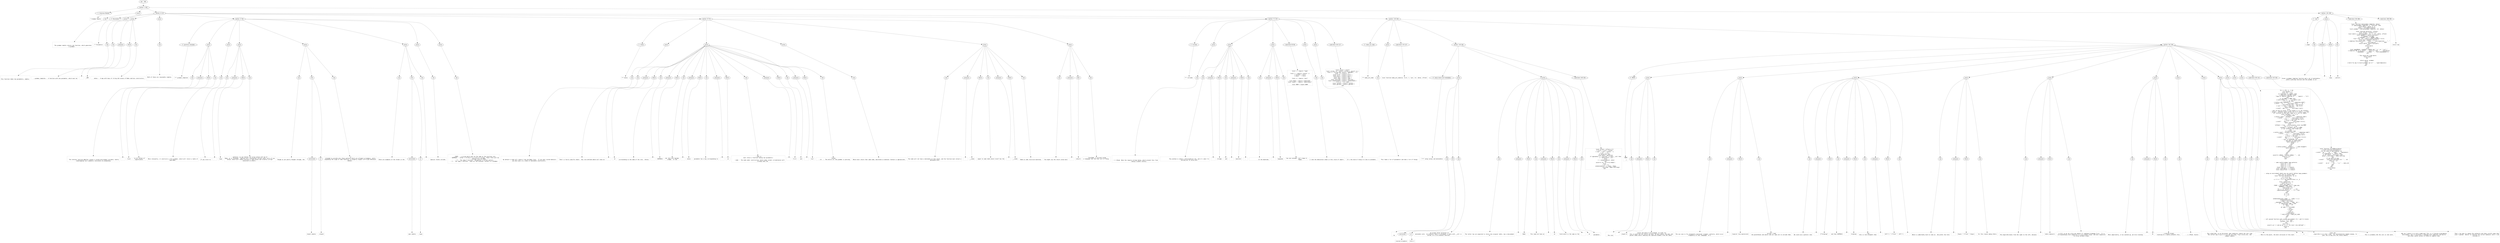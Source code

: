 digraph lpegNode {

node [fontname=Helvetica]
edge [style=dashed]

doc_0 [label="doc - 390"]


doc_0 -> { section_1}
{rank=same; section_1}

section_1 [label="section: 1-344"]


// END RANK doc_0

section_1 -> { header_2 prose_3 section_4 section_5}
{rank=same; header_2 prose_3 section_4 section_5}

header_2 [label="1 : Grammar Module"]

prose_3 [label="prose"]

section_4 [label="section: 6-119"]

section_5 [label="section: 345-390"]


// END RANK section_1

header_2 -> leaf_6
leaf_6  [color=Gray,shape=rectangle,fontname=Inconsolata,label="* Grammar Module"]
// END RANK header_2

prose_3 -> { raw_7}
{rank=same; raw_7}

raw_7 [label="raw"]


// END RANK prose_3

raw_7 -> leaf_8
leaf_8  [color=Gray,shape=rectangle,fontname=Inconsolata,label="

  The grammar module returns one function, which generates
a grammar. 
"]
// END RANK raw_7

section_4 -> { header_9 prose_10 prose_11 prose_12 section_13 section_14 section_15 section_16}
{rank=same; header_9 prose_10 prose_11 prose_12 section_13 section_14 section_15 section_16}

header_9 [label="2 : Parameters"]

prose_10 [label="prose"]

prose_11 [label="prose"]

prose_12 [label="prose"]

section_13 [label="section: 17-46"]

section_14 [label="section: 47-70"]

section_15 [label="section: 71-119"]

section_16 [label="section: 120-160"]


// END RANK section_4

header_9 -> leaf_17
leaf_17  [color=Gray,shape=rectangle,fontname=Inconsolata,label="** Parameters"]
// END RANK header_9

prose_10 -> { raw_18}
{rank=same; raw_18}

raw_18 [label="raw"]


// END RANK prose_10

raw_18 -> leaf_19
leaf_19  [color=Gray,shape=rectangle,fontname=Inconsolata,label="

This function takes two parameters, namely:
"]
// END RANK raw_18

prose_11 -> { raw_20 prespace_21 literal_22 raw_23}
{rank=same; raw_20 prespace_21 literal_22 raw_23}

raw_20 [label="raw"]

prespace_21 [label="prespace"]

literal_22 [label="literal"]

raw_23 [label="raw"]


// END RANK prose_11

raw_20 -> leaf_24
leaf_24  [color=Gray,shape=rectangle,fontname=Inconsolata,label="
  - grammar_template :  A function with one parameter, which must be"]
// END RANK raw_20

prespace_21 -> leaf_25
leaf_25  [color=Gray,shape=rectangle,fontname=Inconsolata,label=" "]
// END RANK prespace_21

literal_22 -> leaf_26
leaf_26  [color=Gray,shape=rectangle,fontname=Inconsolata,label="_ENV"]
// END RANK literal_22

raw_23 -> leaf_27
leaf_27  [color=Gray,shape=rectangle,fontname=Inconsolata,label=".
  - metas :  A map with keys of string and values of Node subclass constructors.
"]
// END RANK raw_23

prose_12 -> { raw_28}
{rank=same; raw_28}

raw_28 [label="raw"]


// END RANK prose_12

raw_28 -> leaf_29
leaf_29  [color=Gray,shape=rectangle,fontname=Inconsolata,label="
Both of these are reasonably complex.


"]
// END RANK raw_28

section_13 -> { header_30 prose_31 prose_32 prose_33 prose_34 prose_35 prose_36 prose_37}
{rank=same; header_30 prose_31 prose_32 prose_33 prose_34 prose_35 prose_36 prose_37}

header_30 [label="3 : grammar_template"]

prose_31 [label="prose"]

prose_32 [label="prose"]

prose_33 [label="prose"]

prose_34 [label="prose"]

prose_35 [label="prose"]

prose_36 [label="prose"]

prose_37 [label="prose"]


// END RANK section_13

header_30 -> leaf_38
leaf_38  [color=Gray,shape=rectangle,fontname=Inconsolata,label="*** grammar_template"]
// END RANK header_30

prose_31 -> { raw_39 prespace_40 literal_41 raw_42}
{rank=same; raw_39 prespace_40 literal_41 raw_42}

raw_39 [label="raw"]

prespace_40 [label="prespace"]

literal_41 [label="literal"]

raw_42 [label="raw"]


// END RANK prose_31

raw_39 -> leaf_43
leaf_43  [color=Gray,shape=rectangle,fontname=Inconsolata,label="

  The internal function @define creates a custom environment variable, neatly
sidestepping lua's pedantic insistance on prepending"]
// END RANK raw_39

prespace_40 -> leaf_44
leaf_44  [color=Gray,shape=rectangle,fontname=Inconsolata,label=" "]
// END RANK prespace_40

literal_41 -> leaf_45
leaf_45  [color=Gray,shape=rectangle,fontname=Inconsolata,label="local"]
// END RANK literal_41

raw_42 -> leaf_46
leaf_46  [color=Gray,shape=rectangle,fontname=Inconsolata,label=" to all values of 
significance. 
"]
// END RANK raw_42

prose_32 -> { raw_47}
{rank=same; raw_47}

raw_47 [label="raw"]


// END RANK prose_32

raw_47 -> leaf_48
leaf_48  [color=Gray,shape=rectangle,fontname=Inconsolata,label="
More relevantly, it constructs a full grammar, which will return a table of
type Node. 
"]
// END RANK raw_47

prose_33 -> { raw_49 prespace_50 literal_51 raw_52}
{rank=same; raw_49 prespace_50 literal_51 raw_52}

raw_49 [label="raw"]

prespace_50 [label="prespace"]

literal_51 [label="literal"]

raw_52 [label="raw"]


// END RANK prose_33

raw_49 -> leaf_53
leaf_53  [color=Gray,shape=rectangle,fontname=Inconsolata,label="
If you stick to"]
// END RANK raw_49

prespace_50 -> leaf_54
leaf_54  [color=Gray,shape=rectangle,fontname=Inconsolata,label=" "]
// END RANK prespace_50

literal_51 -> leaf_55
leaf_55  [color=Gray,shape=rectangle,fontname=Inconsolata,label="lpeg"]
// END RANK literal_51

raw_52 -> leaf_56
leaf_56  [color=Gray,shape=rectangle,fontname=Inconsolata,label=" patterns, as you should, all array values will be of
Node, as is intended.  Captures will interpolate various other sorts of Lua
values, which will induce halting in some places and silently corrupt
execution in others. 
"]
// END RANK raw_52

prose_34 -> { raw_57 link_58 raw_59}
{rank=same; raw_57 link_58 raw_59}

raw_57 [label="raw"]

link_58 [label="link"]

raw_59 [label="raw"]


// END RANK prose_34

raw_57 -> leaf_60
leaf_60  [color=Gray,shape=rectangle,fontname=Inconsolata,label="
Though as yet poorly thought through, the "]
// END RANK raw_57

link_58 -> { anchortext_61 url_62}
{rank=same; anchortext_61 url_62}

anchortext_61 [label="anchortext"]

url_62 [label="url"]


// END RANK link_58

anchortext_61 -> leaf_63
leaf_63  [color=Gray,shape=rectangle,fontname=Inconsolata,label="elpatt module"]
// END RANK anchortext_61

url_62 -> leaf_64
leaf_64  [color=Gray,shape=rectangle,fontname=Inconsolata,label="./elpatt"]
// END RANK url_62

raw_59 -> leaf_65
leaf_65  [color=Gray,shape=rectangle,fontname=Inconsolata,label=" is
intended to provide only those patterns which are allowed in Grammars, while
expanding the scope of some favorites to properly respect utf-8 and otherwise
behave. 
"]
// END RANK raw_59

prose_35 -> { raw_66 link_67 raw_68}
{rank=same; raw_66 link_67 raw_68}

raw_66 [label="raw"]

link_67 [label="link"]

raw_68 [label="raw"]


// END RANK prose_35

raw_66 -> leaf_69
leaf_69  [color=Gray,shape=rectangle,fontname=Inconsolata,label="
There are examples of the format in the "]
// END RANK raw_66

link_67 -> { anchortext_70 url_71}
{rank=same; anchortext_70 url_71}

anchortext_70 [label="anchortext"]

url_71 [label="url"]


// END RANK link_67

anchortext_70 -> leaf_72
leaf_72  [color=Gray,shape=rectangle,fontname=Inconsolata,label="spec module"]
// END RANK anchortext_70

url_71 -> leaf_73
leaf_73  [color=Gray,shape=rectangle,fontname=Inconsolata,label="./spec"]
// END RANK url_71

raw_68 -> leaf_74
leaf_74  [color=Gray,shape=rectangle,fontname=Inconsolata,label=".
"]
// END RANK raw_68

prose_36 -> { raw_75}
{rank=same; raw_75}

raw_75 [label="raw"]


// END RANK prose_36

raw_75 -> leaf_76
leaf_76  [color=Gray,shape=rectangle,fontname=Inconsolata,label="
Special fields include:
"]
// END RANK raw_75

prose_37 -> { raw_77}
{rank=same; raw_77}

raw_77 [label="raw"]


// END RANK prose_37

raw_77 -> leaf_78
leaf_78  [color=Gray,shape=rectangle,fontname=Inconsolata,label="
  -  START :  a string which must be the same as the starting rule.
  -  SUPPRESS :  either a string or an array of strings. These rules will be
                 removed from the Node. 
  -  P :  The lpeg P function.  Recognizes a certain pattern.
  -  V :  The lpeg V function.  Used for non-terminal rvalues in a grammar. 

"]
// END RANK raw_77

section_14 -> { header_79 prose_80 prose_81 prose_82 prose_83 prose_84}
{rank=same; header_79 prose_80 prose_81 prose_82 prose_83 prose_84}

header_79 [label="3 : metas"]

prose_80 [label="prose"]

prose_81 [label="prose"]

prose_82 [label="prose"]

prose_83 [label="prose"]

prose_84 [label="prose"]


// END RANK section_14

header_79 -> leaf_85
leaf_85  [color=Gray,shape=rectangle,fontname=Inconsolata,label="*** metas"]
// END RANK header_79

prose_80 -> { raw_86}
{rank=same; raw_86}

raw_86 [label="raw"]


// END RANK prose_80

raw_86 -> leaf_87
leaf_87  [color=Gray,shape=rectangle,fontname=Inconsolata,label="

  By default a node will inherit from the Node class.  If you want custom behavior,
you must pass in a table of metatable constructors.
"]
// END RANK raw_86

prose_81 -> { raw_88 prespace_89 literal_90 raw_91 prespace_92 literal_93 raw_94 prespace_95 literal_96 raw_97 prespace_98 literal_99 raw_100 prespace_101 literal_102 raw_103 prespace_104 literal_105 raw_106}
{rank=same; raw_88 prespace_89 literal_90 raw_91 prespace_92 literal_93 raw_94 prespace_95 literal_96 raw_97 prespace_98 literal_99 raw_100 prespace_101 literal_102 raw_103 prespace_104 literal_105 raw_106}

raw_88 [label="raw"]

prespace_89 [label="prespace"]

literal_90 [label="literal"]

raw_91 [label="raw"]

prespace_92 [label="prespace"]

literal_93 [label="literal"]

raw_94 [label="raw"]

prespace_95 [label="prespace"]

literal_96 [label="literal"]

raw_97 [label="raw"]

prespace_98 [label="prespace"]

literal_99 [label="literal"]

raw_100 [label="raw"]

prespace_101 [label="prespace"]

literal_102 [label="literal"]

raw_103 [label="raw"]

prespace_104 [label="prespace"]

literal_105 [label="literal"]

raw_106 [label="raw"]


// END RANK prose_81

raw_88 -> leaf_107
leaf_107  [color=Gray,shape=rectangle,fontname=Inconsolata,label="
That's a fairly specific beast.  Any rule defined above will have an"]
// END RANK raw_88

prespace_89 -> leaf_108
leaf_108  [color=Gray,shape=rectangle,fontname=Inconsolata,label=" "]
// END RANK prespace_89

literal_90 -> leaf_109
leaf_109  [color=Gray,shape=rectangle,fontname=Inconsolata,label="id"]
// END RANK literal_90

raw_91 -> leaf_110
leaf_110  [color=Gray,shape=rectangle,fontname=Inconsolata,label="
corresonding to the name of the rule.  Unless"]
// END RANK raw_91

prespace_92 -> leaf_111
leaf_111  [color=Gray,shape=rectangle,fontname=Inconsolata,label=" "]
// END RANK prespace_92

literal_93 -> leaf_112
leaf_112  [color=Gray,shape=rectangle,fontname=Inconsolata,label="SUPPRESS"]
// END RANK literal_93

raw_94 -> leaf_113
leaf_113  [color=Gray,shape=rectangle,fontname=Inconsolata,label="ed, this will become
a Node.  If the"]
// END RANK raw_94

prespace_95 -> leaf_114
leaf_114  [color=Gray,shape=rectangle,fontname=Inconsolata,label=" "]
// END RANK prespace_95

literal_96 -> leaf_115
leaf_115  [color=Gray,shape=rectangle,fontname=Inconsolata,label="metas"]
// END RANK literal_96

raw_97 -> leaf_116
leaf_116  [color=Gray,shape=rectangle,fontname=Inconsolata,label=" parameter has a key corresponding to"]
// END RANK raw_97

prespace_98 -> leaf_117
leaf_117  [color=Gray,shape=rectangle,fontname=Inconsolata,label=" "]
// END RANK prespace_98

literal_99 -> leaf_118
leaf_118  [color=Gray,shape=rectangle,fontname=Inconsolata,label="id"]
// END RANK literal_99

raw_100 -> leaf_119
leaf_119  [color=Gray,shape=rectangle,fontname=Inconsolata,label=", then it
must return a function taking two parameters:
   
   - node :  The node under construction, which under normal circumstances will
             already have the"]
// END RANK raw_100

prespace_101 -> leaf_120
leaf_120  [color=Gray,shape=rectangle,fontname=Inconsolata,label=" "]
// END RANK prespace_101

literal_102 -> leaf_121
leaf_121  [color=Gray,shape=rectangle,fontname=Inconsolata,label="first"]
// END RANK literal_102

raw_103 -> leaf_122
leaf_122  [color=Gray,shape=rectangle,fontname=Inconsolata,label=" and"]
// END RANK raw_103

prespace_104 -> leaf_123
leaf_123  [color=Gray,shape=rectangle,fontname=Inconsolata,label=" "]
// END RANK prespace_104

literal_105 -> leaf_124
leaf_124  [color=Gray,shape=rectangle,fontname=Inconsolata,label="last"]
// END RANK literal_105

raw_106 -> leaf_125
leaf_125  [color=Gray,shape=rectangle,fontname=Inconsolata,label=" fields.
   - str  :  The entire str the grammar is parsing.
"]
// END RANK raw_106

prose_82 -> { raw_126}
{rank=same; raw_126}

raw_126 [label="raw"]


// END RANK prose_82

raw_126 -> leaf_127
leaf_127  [color=Gray,shape=rectangle,fontname=Inconsolata,label="
Which must return that same node, decorated in whatever fashion is appropriate.
"]
// END RANK raw_126

prose_83 -> { raw_128 prespace_129 literal_130 raw_131 prespace_132 literal_133 raw_134}
{rank=same; raw_128 prespace_129 literal_130 raw_131 prespace_132 literal_133 raw_134}

raw_128 [label="raw"]

prespace_129 [label="prespace"]

literal_130 [label="literal"]

raw_131 [label="raw"]

prespace_132 [label="prespace"]

literal_133 [label="literal"]

raw_134 [label="raw"]


// END RANK prose_83

raw_128 -> leaf_135
leaf_135  [color=Gray,shape=rectangle,fontname=Inconsolata,label="
The node will not have a metatable at this point, and the function must attach a
metatable with"]
// END RANK raw_128

prespace_129 -> leaf_136
leaf_136  [color=Gray,shape=rectangle,fontname=Inconsolata,label=" "]
// END RANK prespace_129

literal_130 -> leaf_137
leaf_137  [color=Gray,shape=rectangle,fontname=Inconsolata,label="__index"]
// END RANK literal_130

raw_131 -> leaf_138
leaf_138  [color=Gray,shape=rectangle,fontname=Inconsolata,label=" equal to some table which itself has the"]
// END RANK raw_131

prespace_132 -> leaf_139
leaf_139  [color=Gray,shape=rectangle,fontname=Inconsolata,label=" "]
// END RANK prespace_132

literal_133 -> leaf_140
leaf_140  [color=Gray,shape=rectangle,fontname=Inconsolata,label="__index"]
// END RANK literal_133

raw_134 -> leaf_141
leaf_141  [color=Gray,shape=rectangle,fontname=Inconsolata,label="
Node as some recursive backstop.
"]
// END RANK raw_134

prose_84 -> { raw_142 prespace_143 italic_144 raw_145}
{rank=same; raw_142 prespace_143 italic_144 raw_145}

raw_142 [label="raw"]

prespace_143 [label="prespace"]

italic_144 [label="italic"]

raw_145 [label="raw"]


// END RANK prose_84

raw_142 -> leaf_146
leaf_146  [color=Gray,shape=rectangle,fontname=Inconsolata,label="
You might say the return value must"]
// END RANK raw_142

prespace_143 -> leaf_147
leaf_147  [color=Gray,shape=rectangle,fontname=Inconsolata,label=" "]
// END RANK prespace_143

italic_144 -> leaf_148
leaf_148  [color=Gray,shape=rectangle,fontname=Inconsolata,label="inherit"]
// END RANK italic_144

raw_145 -> leaf_149
leaf_149  [color=Gray,shape=rectangle,fontname=Inconsolata,label=" from Node, if we were using
a language that did that sort of thing. 

"]
// END RANK raw_145

section_15 -> { header_150 prose_151 prose_152 prose_153 codeblock_154 prose_155 prose_156 codeblock_157}
{rank=same; header_150 prose_151 prose_152 prose_153 codeblock_154 prose_155 prose_156 codeblock_157}

header_150 [label="3 : includes"]

prose_151 [label="prose"]

prose_152 [label="prose"]

prose_153 [label="prose"]

codeblock_154 [label="code block 83-96"]

prose_155 [label="prose"]

prose_156 [label="prose"]

codeblock_157 [label="code block 102-117"]


// END RANK section_15

header_150 -> leaf_158
leaf_158  [color=Gray,shape=rectangle,fontname=Inconsolata,label="*** includes"]
// END RANK header_150

prose_151 -> { raw_159}
{rank=same; raw_159}

raw_159 [label="raw"]


// END RANK prose_151

raw_159 -> leaf_160
leaf_160  [color=Gray,shape=rectangle,fontname=Inconsolata,label="


- [ ] #todo  Note the require strings below, which prevent this from
             being a usable library. 
"]
// END RANK raw_159

prose_152 -> { raw_161 prespace_162 literal_163 raw_164 prespace_165 literal_166 raw_167}
{rank=same; raw_161 prespace_162 literal_163 raw_164 prespace_165 literal_166 raw_167}

raw_161 [label="raw"]

prespace_162 [label="prespace"]

literal_163 [label="literal"]

raw_164 [label="raw"]

prespace_165 [label="prespace"]

literal_166 [label="literal"]

raw_167 [label="raw"]


// END RANK prose_152

raw_161 -> leaf_168
leaf_168  [color=Gray,shape=rectangle,fontname=Inconsolata,label="
             The problem is almost a philosophical one, and it's what I'm
             setting out to solve with"]
// END RANK raw_161

prespace_162 -> leaf_169
leaf_169  [color=Gray,shape=rectangle,fontname=Inconsolata,label=" "]
// END RANK prespace_162

literal_163 -> leaf_170
leaf_170  [color=Gray,shape=rectangle,fontname=Inconsolata,label="bridge"]
// END RANK literal_163

raw_164 -> leaf_171
leaf_171  [color=Gray,shape=rectangle,fontname=Inconsolata,label=" and"]
// END RANK raw_164

prespace_165 -> leaf_172
leaf_172  [color=Gray,shape=rectangle,fontname=Inconsolata,label=" "]
// END RANK prespace_165

literal_166 -> leaf_173
leaf_173  [color=Gray,shape=rectangle,fontname=Inconsolata,label="manifest"]
// END RANK literal_166

raw_167 -> leaf_174
leaf_174  [color=Gray,shape=rectangle,fontname=Inconsolata,label=". 
"]
// END RANK raw_167

prose_153 -> { raw_175 prespace_176 literal_177 raw_178}
{rank=same; raw_175 prespace_176 literal_177 raw_178}

raw_175 [label="raw"]

prespace_176 [label="prespace"]

literal_177 [label="literal"]

raw_178 [label="raw"]


// END RANK prose_153

raw_175 -> leaf_179
leaf_179  [color=Gray,shape=rectangle,fontname=Inconsolata,label="
             In the meantime,"]
// END RANK raw_175

prespace_176 -> leaf_180
leaf_180  [color=Gray,shape=rectangle,fontname=Inconsolata,label=" "]
// END RANK prespace_176

literal_177 -> leaf_181
leaf_181  [color=Gray,shape=rectangle,fontname=Inconsolata,label="lpegnode"]
// END RANK literal_177

raw_178 -> leaf_182
leaf_182  [color=Gray,shape=rectangle,fontname=Inconsolata,label=" has one consumer. Let's keep it
             happy. 
"]
// END RANK raw_178

codeblock_154 -> leaf_183
leaf_183  [color=Gray,shape=rectangle,fontname=Inconsolata,label="local L = require \"lpeg\"

local s = require \"status\" ()
s.verbose = false
s.angry   = false

local a = require \"ansi\"

local Node = require \"node/node\"
local elpatt = require \"node/elpatt\"

local DROP = elpatt.DROP"]
// END RANK codeblock_154

prose_155 -> { raw_184}
{rank=same; raw_184}

raw_184 [label="raw"]


// END RANK prose_155

raw_184 -> leaf_185
leaf_185  [color=Gray,shape=rectangle,fontname=Inconsolata,label="
I like the dedication shown in this style of import.
"]
// END RANK raw_184

prose_156 -> { raw_186}
{rank=same; raw_186}

raw_186 [label="raw"]


// END RANK prose_156

raw_186 -> leaf_187
leaf_187  [color=Gray,shape=rectangle,fontname=Inconsolata,label="
It's the kind of thing I'd like to automate. 
"]
// END RANK raw_186

codeblock_157 -> leaf_188
leaf_188  [color=Gray,shape=rectangle,fontname=Inconsolata,label="local assert = assert
local string, io = assert( string ), assert( io )
local V = string.sub( assert( _VERSION ), -4 )
local _G = assert( _G )
local error = assert( error )
local pairs = assert( pairs )
local next = assert( next )
local type = assert( type )
local tostring = assert( tostring )
local setmetatable = assert( setmetatable )
if V == \" 5.1\" then
   local setfenv = assert( setfenv )
   local getfenv = assert( getfenv )
end"]
// END RANK codeblock_157

section_16 -> { header_189 prose_190 codeblock_191 section_192 section_193}
{rank=same; header_189 prose_190 codeblock_191 section_192 section_193}

header_189 [label="3 : make_ast_node"]

prose_190 [label="prose"]

codeblock_191 [label="code block 125-127"]

section_192 [label="section: 130-160"]

section_193 [label="section: 161-344"]


// END RANK section_16

header_189 -> leaf_194
leaf_194  [color=Gray,shape=rectangle,fontname=Inconsolata,label="*** make_ast_node"]
// END RANK header_189

prose_190 -> { raw_195}
{rank=same; raw_195}

raw_195 [label="raw"]


// END RANK prose_190

raw_195 -> leaf_196
leaf_196  [color=Gray,shape=rectangle,fontname=Inconsolata,label="

  This takes a lot of parameters and does a lot of things. 

"]
// END RANK raw_195

codeblock_191 -> leaf_197
leaf_197  [color=Gray,shape=rectangle,fontname=Inconsolata,label="local function make_ast_node(id, first, t, last, str, metas, offset)"]
// END RANK codeblock_191

section_192 -> { header_198 prose_199 prose_200 codeblock_201}
{rank=same; header_198 prose_199 prose_200 codeblock_201}

header_198 [label="4 : setup values and metatables"]

prose_199 [label="prose"]

prose_200 [label="prose"]

codeblock_201 [label="code block 140-158"]


// END RANK section_192

header_198 -> leaf_202
leaf_202  [color=Gray,shape=rectangle,fontname=Inconsolata,label="**** setup values and metatables"]
// END RANK header_198

prose_199 -> { raw_203 link_204 raw_205}
{rank=same; raw_203 link_204 raw_205}

raw_203 [label="raw"]

link_204 [label="link"]

raw_205 [label="raw"]


// END RANK prose_199

raw_203 -> leaf_206
leaf_206  [color=Gray,shape=rectangle,fontname=Inconsolata,label="

  As "]
// END RANK raw_203

link_204 -> { anchortext_207 url_208}
{rank=same; anchortext_207 url_208}

anchortext_207 [label="anchortext"]

url_208 [label="url"]


// END RANK link_204

anchortext_207 -> leaf_209
leaf_209  [color=Gray,shape=rectangle,fontname=Inconsolata,label="covered elsewhere"]
// END RANK anchortext_207

url_208 -> leaf_210
leaf_210  [color=Gray,shape=rectangle,fontname=Inconsolata,label="httk://"]
// END RANK url_208

raw_205 -> leaf_211
leaf_211  [color=Gray,shape=rectangle,fontname=Inconsolata,label=", we accept three varieties of
metatable verb.  An ordinary table is assigned; a table with __call is 
called, as is an ordinary function.
"]
// END RANK raw_205

prose_200 -> { raw_212 prespace_213 literal_214 raw_215 prespace_216 literal_217 raw_218 prespace_219 literal_220 raw_221}
{rank=same; raw_212 prespace_213 literal_214 raw_215 prespace_216 literal_217 raw_218 prespace_219 literal_220 raw_221}

raw_212 [label="raw"]

prespace_213 [label="prespace"]

literal_214 [label="literal"]

raw_215 [label="raw"]

prespace_216 [label="prespace"]

literal_217 [label="literal"]

raw_218 [label="raw"]

prespace_219 [label="prespace"]

literal_220 [label="literal"]

raw_221 [label="raw"]


// END RANK prose_200

raw_212 -> leaf_222
leaf_222  [color=Gray,shape=rectangle,fontname=Inconsolata,label="
The latter two are expected to return the original table, now a descendent
of"]
// END RANK raw_212

prespace_213 -> leaf_223
leaf_223  [color=Gray,shape=rectangle,fontname=Inconsolata,label=" "]
// END RANK prespace_213

literal_214 -> leaf_224
leaf_224  [color=Gray,shape=rectangle,fontname=Inconsolata,label="Node"]
// END RANK literal_214

raw_215 -> leaf_225
leaf_225  [color=Gray,shape=rectangle,fontname=Inconsolata,label=".  This need not have an"]
// END RANK raw_215

prespace_216 -> leaf_226
leaf_226  [color=Gray,shape=rectangle,fontname=Inconsolata,label=" "]
// END RANK prespace_216

literal_217 -> leaf_227
leaf_227  [color=Gray,shape=rectangle,fontname=Inconsolata,label="id"]
// END RANK literal_217

raw_218 -> leaf_228
leaf_228  [color=Gray,shape=rectangle,fontname=Inconsolata,label=" field which is the same as the"]
// END RANK raw_218

prespace_219 -> leaf_229
leaf_229  [color=Gray,shape=rectangle,fontname=Inconsolata,label=" "]
// END RANK prespace_219

literal_220 -> leaf_230
leaf_230  [color=Gray,shape=rectangle,fontname=Inconsolata,label="id"]
// END RANK literal_220

raw_221 -> leaf_231
leaf_231  [color=Gray,shape=rectangle,fontname=Inconsolata,label="
parameter.
"]
// END RANK raw_221

codeblock_201 -> leaf_232
leaf_232  [color=Gray,shape=rectangle,fontname=Inconsolata,label="   local offset = offset or 0
   t.first = first + offset
   t.last  = last + offset - 1
   t.str   = str
   if metas[id] then
      local meta = metas[id]
      if type(meta) == \"function\" or meta.__call then
        t = metas[id](t, str)
      else
        t = setmetatable(t, meta)
      end
      assert(t.id, \"no id on Node\")
   else
      t.id = id
       setmetatable(t, {__index = Node,
                     __tostring = Node.toString})
   end"]
// END RANK codeblock_201

section_193 -> { header_233 prose_234 prose_235 prose_236 prose_237 prose_238 prose_239 prose_240 prose_241 prose_242 prose_243 prose_244 prose_245 codeblock_246 codeblock_247}
{rank=same; header_233 prose_234 prose_235 prose_236 prose_237 prose_238 prose_239 prose_240 prose_241 prose_242 prose_243 prose_244 prose_245 codeblock_246 codeblock_247}

header_233 [label="4 : DROP"]

prose_234 [label="prose"]

prose_235 [label="prose"]

prose_236 [label="prose"]

prose_237 [label="prose"]

prose_238 [label="prose"]

prose_239 [label="prose"]

prose_240 [label="prose"]

prose_241 [label="prose"]

prose_242 [label="prose"]

prose_243 [label="prose"]

prose_244 [label="prose"]

prose_245 [label="prose"]

codeblock_246 [label="code block 205-321"]

codeblock_247 [label="code block 323-342"]


// END RANK section_193

header_233 -> leaf_248
leaf_248  [color=Gray,shape=rectangle,fontname=Inconsolata,label=" DROP

  T"]
// END RANK header_233

prose_234 -> { raw_249 prespace_250 literal_251 raw_252}
{rank=same; raw_249 prespace_250 literal_251 raw_252}

raw_249 [label="raw"]

prespace_250 [label="prespace"]

literal_251 [label="literal"]

raw_252 [label="raw"]


// END RANK prose_234

raw_249 -> leaf_253
leaf_253  [color=Gray,shape=rectangle,fontname=Inconsolata,label="

  The rule"]
// END RANK raw_249

prespace_250 -> leaf_254
leaf_254  [color=Gray,shape=rectangle,fontname=Inconsolata,label=" "]
// END RANK prespace_250

literal_251 -> leaf_255
leaf_255  [color=Gray,shape=rectangle,fontname=Inconsolata,label="elpatt.D"]
// END RANK literal_251

raw_252 -> leaf_256
leaf_256  [color=Gray,shape=rectangle,fontname=Inconsolata,label=" causes the match to be dropped. In order for
this to give use the results we want, we must adjust the peer and
parent nodes while removing the captured element from the table. 
"]
// END RANK raw_252

prose_235 -> { raw_257 prespace_258 literal_259 raw_260}
{rank=same; raw_257 prespace_258 literal_259 raw_260}

raw_257 [label="raw"]

prespace_258 [label="prespace"]

literal_259 [label="literal"]

raw_260 [label="raw"]


// END RANK prose_235

raw_257 -> leaf_261
leaf_261  [color=Gray,shape=rectangle,fontname=Inconsolata,label="
The use case is for eloquently expressed 'wrapper' patterns, which occur
frequently in real languages. In a"]
// END RANK raw_257

prespace_258 -> leaf_262
leaf_262  [color=Gray,shape=rectangle,fontname=Inconsolata,label=" "]
// END RANK prespace_258

literal_259 -> leaf_263
leaf_263  [color=Gray,shape=rectangle,fontname=Inconsolata,label="(typical lisp expression)"]
// END RANK literal_259

raw_260 -> leaf_264
leaf_264  [color=Gray,shape=rectangle,fontname=Inconsolata,label=" we don't need
the parentheses and would like our span not to include them.
"]
// END RANK raw_260

prose_236 -> { raw_265 prespace_266 literal_267 raw_268 prespace_269 literal_270 raw_271 prespace_272 literal_273 raw_274}
{rank=same; raw_265 prespace_266 literal_267 raw_268 prespace_269 literal_270 raw_271 prespace_272 literal_273 raw_274}

raw_265 [label="raw"]

prespace_266 [label="prespace"]

literal_267 [label="literal"]

raw_268 [label="raw"]

prespace_269 [label="prespace"]

literal_270 [label="literal"]

raw_271 [label="raw"]

prespace_272 [label="prespace"]

literal_273 [label="literal"]

raw_274 [label="raw"]


// END RANK prose_236

raw_265 -> leaf_275
leaf_275  [color=Gray,shape=rectangle,fontname=Inconsolata,label="
We could use a pattern like"]
// END RANK raw_265

prespace_266 -> leaf_276
leaf_276  [color=Gray,shape=rectangle,fontname=Inconsolata,label=" "]
// END RANK prespace_266

literal_267 -> leaf_277
leaf_277  [color=Gray,shape=rectangle,fontname=Inconsolata,label="V\"formwrap\""]
// END RANK literal_267

raw_268 -> leaf_278
leaf_278  [color=Gray,shape=rectangle,fontname=Inconsolata,label=" and then SUPPRESS"]
// END RANK raw_268

prespace_269 -> leaf_279
leaf_279  [color=Gray,shape=rectangle,fontname=Inconsolata,label=" "]
// END RANK prespace_269

literal_270 -> leaf_280
leaf_280  [color=Gray,shape=rectangle,fontname=Inconsolata,label="formwrap"]
// END RANK literal_270

raw_271 -> leaf_281
leaf_281  [color=Gray,shape=rectangle,fontname=Inconsolata,label=", but
this is less eloquent than"]
// END RANK raw_271

prespace_272 -> leaf_282
leaf_282  [color=Gray,shape=rectangle,fontname=Inconsolata,label=" "]
// END RANK prespace_272

literal_273 -> leaf_283
leaf_283  [color=Gray,shape=rectangle,fontname=Inconsolata,label="D(P\"(\") * V\"form\" *  D(P\")\")"]
// END RANK literal_273

raw_274 -> leaf_284
leaf_284  [color=Gray,shape=rectangle,fontname=Inconsolata,label=". 
"]
// END RANK raw_274

prose_237 -> { raw_285 prespace_286 literal_287 raw_288}
{rank=same; raw_285 prespace_286 literal_287 raw_288}

raw_285 [label="raw"]

prespace_286 [label="prespace"]

literal_287 [label="literal"]

raw_288 [label="raw"]


// END RANK prose_237

raw_285 -> leaf_289
leaf_289  [color=Gray,shape=rectangle,fontname=Inconsolata,label="
Which is admittedly hard to look at.  We prefer the form"]
// END RANK raw_285

prespace_286 -> leaf_290
leaf_290  [color=Gray,shape=rectangle,fontname=Inconsolata,label=""]
// END RANK prespace_286

literal_287 -> leaf_291
leaf_291  [color=Gray,shape=rectangle,fontname=Inconsolata,label="D(pal) * V\"form\" * D(par)"]
// END RANK literal_287

raw_288 -> leaf_292
leaf_292  [color=Gray,shape=rectangle,fontname=Inconsolata,label=" for this reason among others.
"]
// END RANK raw_288

prose_238 -> { raw_293 prespace_294 literal_295 raw_296}
{rank=same; raw_293 prespace_294 literal_295 raw_296}

raw_293 [label="raw"]

prespace_294 [label="prespace"]

literal_295 [label="literal"]

raw_296 [label="raw"]


// END RANK prose_238

raw_293 -> leaf_297
leaf_297  [color=Gray,shape=rectangle,fontname=Inconsolata,label="
The algorithm moves from the right to the left, because"]
// END RANK raw_293

prespace_294 -> leaf_298
leaf_298  [color=Gray,shape=rectangle,fontname=Inconsolata,label=" "]
// END RANK prespace_294

literal_295 -> leaf_299
leaf_299  [color=Gray,shape=rectangle,fontname=Inconsolata,label="table.remove(t)"]
// END RANK literal_295

raw_296 -> leaf_300
leaf_300  [color=Gray,shape=rectangle,fontname=Inconsolata,label="
is O(1) so we can strip any amount of rightward droppage first.  It is
correspondingly more expensive to strip middle drops, and most expensive
to strip leftmost drops.
"]
// END RANK raw_296

prose_239 -> { raw_301 prespace_302 literal_303 raw_304}
{rank=same; raw_301 prespace_302 literal_303 raw_304}

raw_301 [label="raw"]

prespace_302 [label="prespace"]

literal_303 [label="literal"]

raw_304 [label="raw"]


// END RANK prose_239

raw_301 -> leaf_305
leaf_305  [color=Gray,shape=rectangle,fontname=Inconsolata,label="
More importantly, if we counted up, we'd be tracking"]
// END RANK raw_301

prespace_302 -> leaf_306
leaf_306  [color=Gray,shape=rectangle,fontname=Inconsolata,label=" "]
// END RANK prespace_302

literal_303 -> leaf_307
leaf_307  [color=Gray,shape=rectangle,fontname=Inconsolata,label="#t"]
// END RANK literal_303

raw_304 -> leaf_308
leaf_308  [color=Gray,shape=rectangle,fontname=Inconsolata,label=", a moving target.
Counting to 1 neatly prevents this.
"]
// END RANK raw_304

prose_240 -> { raw_309}
{rank=same; raw_309}

raw_309 [label="raw"]


// END RANK prose_240

raw_309 -> leaf_310
leaf_310  [color=Gray,shape=rectangle,fontname=Inconsolata,label="
   -  [ ] #Todo :Faster:
"]
// END RANK raw_309

prose_241 -> { raw_311}
{rank=same; raw_311}

raw_311 [label="raw"]


// END RANK prose_241

raw_311 -> leaf_312
leaf_312  [color=Gray,shape=rectangle,fontname=Inconsolata,label="
     -  This algorithm, as we discussed, goes quadratic toward the left side.
        The correct way to go is if we see any drop, flip a dirty bit, and 
        compact upward.
"]
// END RANK raw_311

prose_242 -> { raw_313 prespace_314 literal_315 raw_316}
{rank=same; raw_313 prespace_314 literal_315 raw_316}

raw_313 [label="raw"]

prespace_314 [label="prespace"]

literal_315 [label="literal"]

raw_316 [label="raw"]


// END RANK prose_242

raw_313 -> leaf_317
leaf_317  [color=Gray,shape=rectangle,fontname=Inconsolata,label="
     -  More to the point, the mere inclusion of this much"]
// END RANK raw_313

prespace_314 -> leaf_318
leaf_318  [color=Gray,shape=rectangle,fontname=Inconsolata,label=" "]
// END RANK prespace_314

literal_315 -> leaf_319
leaf_319  [color=Gray,shape=rectangle,fontname=Inconsolata,label="s:"]
// END RANK literal_315

raw_316 -> leaf_320
leaf_320  [color=Gray,shape=rectangle,fontname=Inconsolata,label=" slows the 
        algorithm to an utter crawl. The concatenations happen anyway, to
        pass the string into the status module.
"]
// END RANK raw_316

prose_243 -> { raw_321}
{rank=same; raw_321}

raw_321 [label="raw"]


// END RANK prose_243

raw_321 -> leaf_322
leaf_322  [color=Gray,shape=rectangle,fontname=Inconsolata,label="
        This is probably 10x the cost in real work.
"]
// END RANK raw_321

prose_244 -> { raw_323}
{rank=same; raw_323}

raw_323 [label="raw"]


// END RANK prose_244

raw_323 -> leaf_324
leaf_324  [color=Gray,shape=rectangle,fontname=Inconsolata,label="
        Why am I doing it in such a dumb way? This is a literate programming
        environment, and I'm building a language with templates and macros
        and other useful access to state at compile time.
"]
// END RANK raw_323

prose_245 -> { raw_325}
{rank=same; raw_325}

raw_325 [label="raw"]


// END RANK prose_245

raw_325 -> leaf_326
leaf_326  [color=Gray,shape=rectangle,fontname=Inconsolata,label="
        That's two ways to remove the verbosity and other printfs when they
        aren't wanted.  Better to simulate the correct behavior until I can
        provide it. 
"]
// END RANK raw_325

codeblock_246 -> leaf_327
leaf_327  [color=Gray,shape=rectangle,fontname=Inconsolata,label="   for i = #t, 1, -1 do
      t[i].parent = t
      local cap = t[i] 
      if type(cap) ~= \"table\" then
         s:complain(\"CAPTURE ISSUE\", 
                    \"type of capture subgroup is \" .. type(v) .. \"\\n\")
      end
      if cap.DROP == DROP then
         s:verb(\"drops in \" .. a.bright(t.id))
         if i == #t then
            s:verb(a.red(\"rightmost\") .. \" remaining node\")
            s:verb(\"  t.$: \" .. tostring(t.last) .. \" Δ: \"
                   .. tostring(cap.last - cap.first))
            t.last = t.last - (cap.last - cap.first)
            table.remove(t)
            s:verb(\"  new t.$: \" .. tostring(t.last))
         else
            -- Here we may be either in the middle or at the leftmost
            -- margin.  Leftmost means either we're at index 1, or that
            -- all children to the left, down to 1, are all DROPs. 
            local leftmost = (i == 1)
            if leftmost then
               s:verb(a.cyan(\"  leftmost\") .. \" remaining node\")
               s:verb(\"    t.^: \" .. tostring(t.first)
                      .. \" D.$: \" .. tostring(cap.last))
               t.first = cap.last
               s:verb(\"    new t.^: \" .. tostring(t.first))
               table.remove(t, 1)
            else
               leftmost = true -- provisionally since cap.DROP
               for j = i, 1, -1 do
                 leftmost = leftmost and t[j].DROP
                 if not leftmost then break end
               end
               if leftmost then
                  s:verb(a.cyan(\"  leftmost inner\") .. \" remaining node\")
                  s:verb(\"    t.^: \" .. tostring(t.first)
                         .. \" D.$: \" .. tostring(cap.last))
                  t.first = cap.last
                  s:verb(\"    new t.^: \" .. tostring(t.first))
                  for j = i, 1, -1 do
                     -- this is quadradic but correct 
                     -- and easy to understand.
                     table.remove(t, j)
                     break
                  end
               else
                  s:verb(a.green(\"  middle\") .. \" node dropped\")
                  table.remove(t, i)
               end
            end
         end
      end 
   end
   assert(t.isNode, \"failed isNode: \" .. id)
   assert(t.str)
   return t
end


-- some useful/common lpeg patterns
local Cp = L.Cp
local Cc = L.Cc
local Ct = L.Ct
local arg1_str = L.Carg(1)
local arg2_metas = L.Carg(2)
local arg3_offset = L.Carg(3)


-- setup an environment where you can easily define lpeg grammars
-- with lots of syntax sugar
local function define(func, g, e)
  g = g or {}
  if e == nil then
    e = V == \" 5.1\" and getfenv(func) or _G
  end
  local suppressed = {}
  local env = {}
  local env_index = {
    START = function(name) g[1] = name end,
    SUPPRESS = function(...)
      suppressed = {}
      for i = 1, select('#', ...) do
        suppressed[select(i, ... )] = true
      end
    end,
    V = L.V,
    P = L.P,
  }

  setmetatable(env_index, { __index = e })
  setmetatable(env, {
    __index = env_index,
    __newindex = function( _, name, val )
      if suppressed[ name ] then
        g[ name ] = val
      else
        g[ name ] = (Cc(name) 
              * Cp() 
              * Ct(val)
              * Cp()
              * arg1_str
              * arg2_metas)
              * arg3_offset / make_ast_node
      end
    end
  })
  -- call passed function with custom environment (5.1- and 5.2-style)
  if V == \" 5.1\" then
    setfenv( func, env )
  end
  func( env )
  assert( g[ 1 ] and g[ g[ 1 ] ], \"no start rule defined\" )
  return g
end"]
// END RANK codeblock_246

codeblock_247 -> leaf_328
leaf_328  [color=Gray,shape=rectangle,fontname=Inconsolata,label="local function refineMetas(metas)
  s:verb(\"refining metatables\")
  for id, meta in pairs(metas) do
    s:verb(\"  id: \" .. id .. \" type: \" .. type(meta))
    if type(meta) == \"table\" then
      if not meta[\"__tostring\"] then
        meta[\"__tostring\"] = Node.toString
      end
      if not meta.id then
        s:verb(\"    inserting metatable id: \" .. id)
        meta.id = id
      else
        s:verb(\"    id of \" .. id .. \" is \" .. meta.id)
      end
    end
  end
  return metas
end"]
// END RANK codeblock_247

section_5 -> { header_329 prose_330 codeblock_331 codeblock_332}
{rank=same; header_329 prose_330 codeblock_331 codeblock_332}

header_329 [label="2 : new"]

prose_330 [label="prose"]

codeblock_331 [label="code block 350-386"]

codeblock_332 [label="code block 388-390"]


// END RANK section_5

header_329 -> leaf_333
leaf_333  [color=Gray,shape=rectangle,fontname=Inconsolata,label="r_templ"]
// END RANK header_329

prose_330 -> { raw_334 prespace_335 literal_336 raw_337}
{rank=same; raw_334 prespace_335 literal_336 raw_337}

raw_334 [label="raw"]

prespace_335 [label="prespace"]

literal_336 [label="literal"]

raw_337 [label="raw"]


// END RANK prose_330

raw_334 -> leaf_338
leaf_338  [color=Gray,shape=rectangle,fontname=Inconsolata,label="

Given a grammar_template function and a set of metatables,
yield a parsing function and the grammar as an"]
// END RANK raw_334

prespace_335 -> leaf_339
leaf_339  [color=Gray,shape=rectangle,fontname=Inconsolata,label=" "]
// END RANK prespace_335

literal_336 -> leaf_340
leaf_340  [color=Gray,shape=rectangle,fontname=Inconsolata,label="lpeg"]
// END RANK literal_336

raw_337 -> leaf_341
leaf_341  [color=Gray,shape=rectangle,fontname=Inconsolata,label=" pattern.
"]
// END RANK raw_337

codeblock_331 -> leaf_342
leaf_342  [color=Gray,shape=rectangle,fontname=Inconsolata,label="local function new(grammar_template, metas)
  if type(grammar_template) == \"function\" then
    local metas = metas or {}
    metas = refineMetas(metas)
    local grammar = define(grammar_template, nil, metas)

    local function parse(str, offset)
      local offset = offset or 0
      local match = L.match(grammar, str, 1, str, metas, offset)
      local maybeErr = match:lastLeaf()
      if maybeErr.id then
        if maybeErr.id == \"ERROR\" then
          local line, col = match:linePos(maybeErr.first)
          local msg = maybeErr.msg or \"\"
          s:complain(\"Parsing Error\", \" line: \" .. tostring(line) .. \", \"
                     .. \"col: \" .. tostring(col) .. \". \" .. msg)
          return match, match:lastLeaf()
        else
          return match
        end
      else
          local maybeNode = maybeErr.isNode and \" is \" or \" isn't \"
          s:complain(\"No id on match\" .. \"match of type, \" .. type(match)
                    .. maybeNode .. \" a Node: \" .. tostring(maybeErr))
      end

      -- This would be a bad match. 
      return match
    end

    return parse, grammar
  else
    s:halt(\"no way to build grammar out of \" .. type(template))
  end
end"]
// END RANK codeblock_331

codeblock_332 -> leaf_343
leaf_343  [color=Gray,shape=rectangle,fontname=Inconsolata,label="return new"]
// END RANK codeblock_332


}
